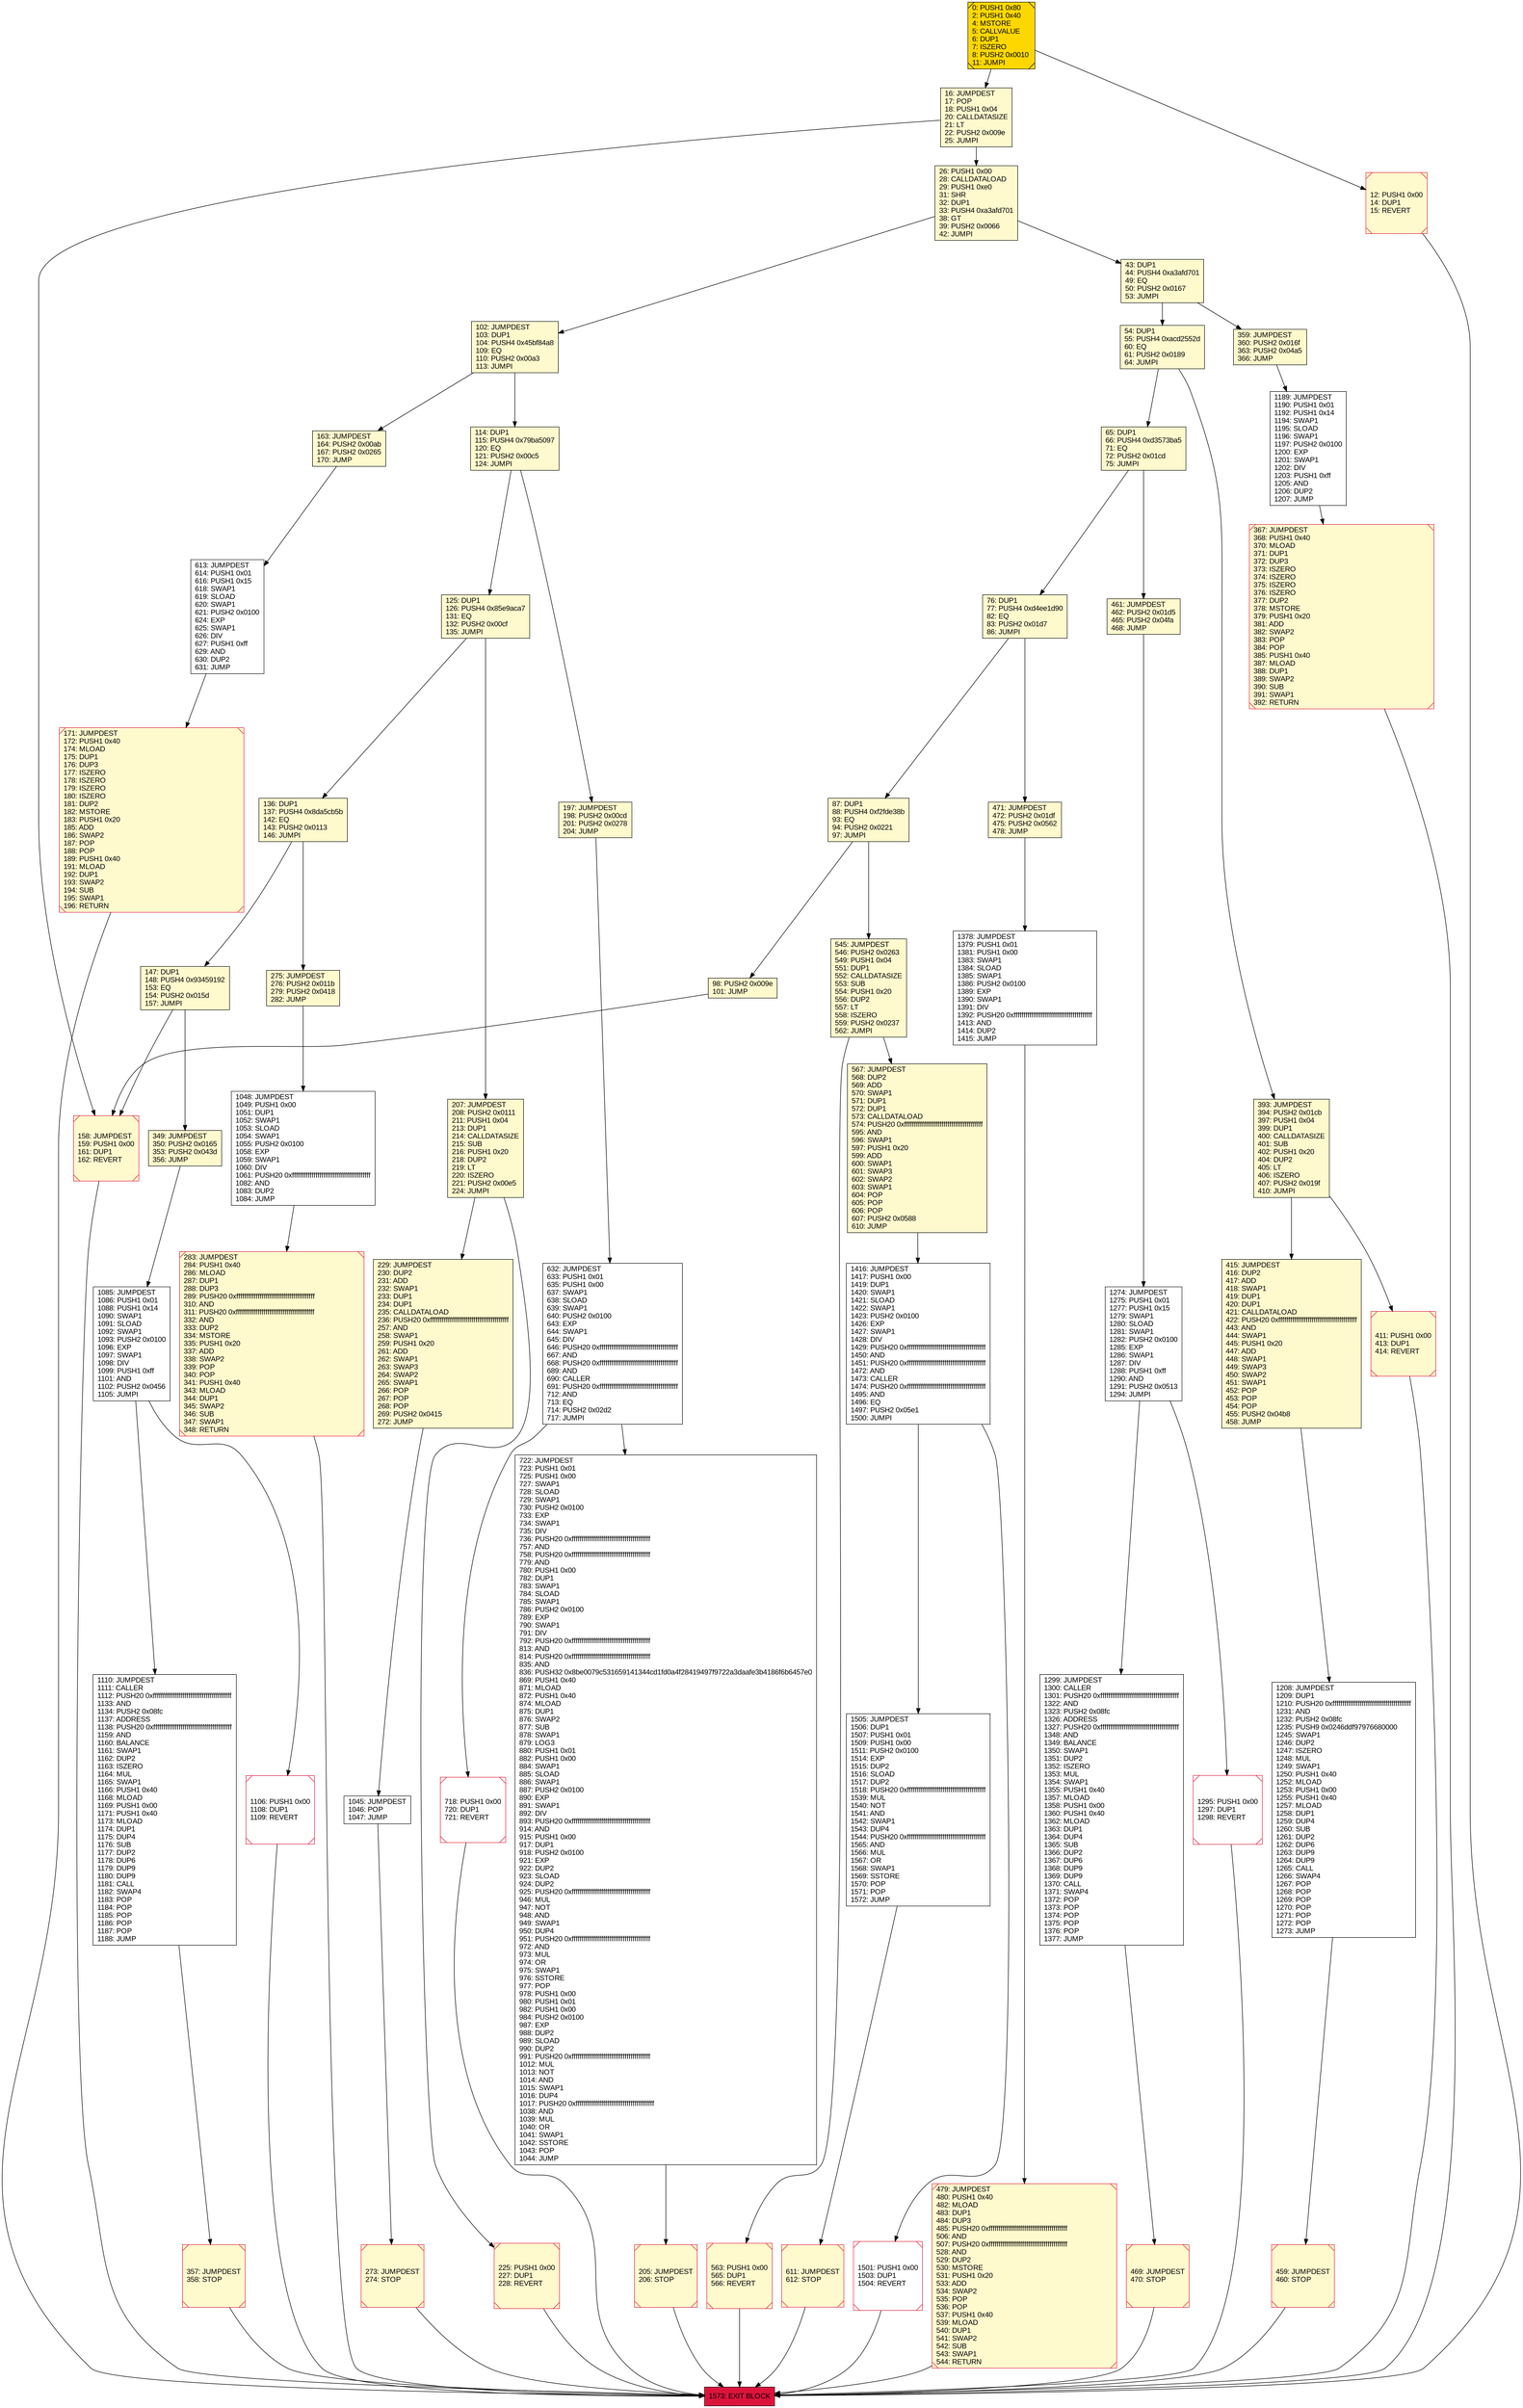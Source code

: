 digraph G {
bgcolor=transparent rankdir=UD;
node [shape=box style=filled color=black fillcolor=white fontname=arial fontcolor=black];
26 [label="26: PUSH1 0x00\l28: CALLDATALOAD\l29: PUSH1 0xe0\l31: SHR\l32: DUP1\l33: PUSH4 0xa3afd701\l38: GT\l39: PUSH2 0x0066\l42: JUMPI\l" fillcolor=lemonchiffon ];
359 [label="359: JUMPDEST\l360: PUSH2 0x016f\l363: PUSH2 0x04a5\l366: JUMP\l" fillcolor=lemonchiffon ];
273 [label="273: JUMPDEST\l274: STOP\l" fillcolor=lemonchiffon shape=Msquare color=crimson ];
479 [label="479: JUMPDEST\l480: PUSH1 0x40\l482: MLOAD\l483: DUP1\l484: DUP3\l485: PUSH20 0xffffffffffffffffffffffffffffffffffffffff\l506: AND\l507: PUSH20 0xffffffffffffffffffffffffffffffffffffffff\l528: AND\l529: DUP2\l530: MSTORE\l531: PUSH1 0x20\l533: ADD\l534: SWAP2\l535: POP\l536: POP\l537: PUSH1 0x40\l539: MLOAD\l540: DUP1\l541: SWAP2\l542: SUB\l543: SWAP1\l544: RETURN\l" fillcolor=lemonchiffon shape=Msquare color=crimson ];
1299 [label="1299: JUMPDEST\l1300: CALLER\l1301: PUSH20 0xffffffffffffffffffffffffffffffffffffffff\l1322: AND\l1323: PUSH2 0x08fc\l1326: ADDRESS\l1327: PUSH20 0xffffffffffffffffffffffffffffffffffffffff\l1348: AND\l1349: BALANCE\l1350: SWAP1\l1351: DUP2\l1352: ISZERO\l1353: MUL\l1354: SWAP1\l1355: PUSH1 0x40\l1357: MLOAD\l1358: PUSH1 0x00\l1360: PUSH1 0x40\l1362: MLOAD\l1363: DUP1\l1364: DUP4\l1365: SUB\l1366: DUP2\l1367: DUP6\l1368: DUP9\l1369: DUP9\l1370: CALL\l1371: SWAP4\l1372: POP\l1373: POP\l1374: POP\l1375: POP\l1376: POP\l1377: JUMP\l" ];
632 [label="632: JUMPDEST\l633: PUSH1 0x01\l635: PUSH1 0x00\l637: SWAP1\l638: SLOAD\l639: SWAP1\l640: PUSH2 0x0100\l643: EXP\l644: SWAP1\l645: DIV\l646: PUSH20 0xffffffffffffffffffffffffffffffffffffffff\l667: AND\l668: PUSH20 0xffffffffffffffffffffffffffffffffffffffff\l689: AND\l690: CALLER\l691: PUSH20 0xffffffffffffffffffffffffffffffffffffffff\l712: AND\l713: EQ\l714: PUSH2 0x02d2\l717: JUMPI\l" ];
563 [label="563: PUSH1 0x00\l565: DUP1\l566: REVERT\l" fillcolor=lemonchiffon shape=Msquare color=crimson ];
171 [label="171: JUMPDEST\l172: PUSH1 0x40\l174: MLOAD\l175: DUP1\l176: DUP3\l177: ISZERO\l178: ISZERO\l179: ISZERO\l180: ISZERO\l181: DUP2\l182: MSTORE\l183: PUSH1 0x20\l185: ADD\l186: SWAP2\l187: POP\l188: POP\l189: PUSH1 0x40\l191: MLOAD\l192: DUP1\l193: SWAP2\l194: SUB\l195: SWAP1\l196: RETURN\l" fillcolor=lemonchiffon shape=Msquare color=crimson ];
0 [label="0: PUSH1 0x80\l2: PUSH1 0x40\l4: MSTORE\l5: CALLVALUE\l6: DUP1\l7: ISZERO\l8: PUSH2 0x0010\l11: JUMPI\l" fillcolor=lemonchiffon shape=Msquare fillcolor=gold ];
197 [label="197: JUMPDEST\l198: PUSH2 0x00cd\l201: PUSH2 0x0278\l204: JUMP\l" fillcolor=lemonchiffon ];
393 [label="393: JUMPDEST\l394: PUSH2 0x01cb\l397: PUSH1 0x04\l399: DUP1\l400: CALLDATASIZE\l401: SUB\l402: PUSH1 0x20\l404: DUP2\l405: LT\l406: ISZERO\l407: PUSH2 0x019f\l410: JUMPI\l" fillcolor=lemonchiffon ];
158 [label="158: JUMPDEST\l159: PUSH1 0x00\l161: DUP1\l162: REVERT\l" fillcolor=lemonchiffon shape=Msquare color=crimson ];
136 [label="136: DUP1\l137: PUSH4 0x8da5cb5b\l142: EQ\l143: PUSH2 0x0113\l146: JUMPI\l" fillcolor=lemonchiffon ];
87 [label="87: DUP1\l88: PUSH4 0xf2fde38b\l93: EQ\l94: PUSH2 0x0221\l97: JUMPI\l" fillcolor=lemonchiffon ];
275 [label="275: JUMPDEST\l276: PUSH2 0x011b\l279: PUSH2 0x0418\l282: JUMP\l" fillcolor=lemonchiffon ];
229 [label="229: JUMPDEST\l230: DUP2\l231: ADD\l232: SWAP1\l233: DUP1\l234: DUP1\l235: CALLDATALOAD\l236: PUSH20 0xffffffffffffffffffffffffffffffffffffffff\l257: AND\l258: SWAP1\l259: PUSH1 0x20\l261: ADD\l262: SWAP1\l263: SWAP3\l264: SWAP2\l265: SWAP1\l266: POP\l267: POP\l268: POP\l269: PUSH2 0x0415\l272: JUMP\l" fillcolor=lemonchiffon ];
16 [label="16: JUMPDEST\l17: POP\l18: PUSH1 0x04\l20: CALLDATASIZE\l21: LT\l22: PUSH2 0x009e\l25: JUMPI\l" fillcolor=lemonchiffon ];
1573 [label="1573: EXIT BLOCK\l" fillcolor=crimson ];
545 [label="545: JUMPDEST\l546: PUSH2 0x0263\l549: PUSH1 0x04\l551: DUP1\l552: CALLDATASIZE\l553: SUB\l554: PUSH1 0x20\l556: DUP2\l557: LT\l558: ISZERO\l559: PUSH2 0x0237\l562: JUMPI\l" fillcolor=lemonchiffon ];
567 [label="567: JUMPDEST\l568: DUP2\l569: ADD\l570: SWAP1\l571: DUP1\l572: DUP1\l573: CALLDATALOAD\l574: PUSH20 0xffffffffffffffffffffffffffffffffffffffff\l595: AND\l596: SWAP1\l597: PUSH1 0x20\l599: ADD\l600: SWAP1\l601: SWAP3\l602: SWAP2\l603: SWAP1\l604: POP\l605: POP\l606: POP\l607: PUSH2 0x0588\l610: JUMP\l" fillcolor=lemonchiffon ];
471 [label="471: JUMPDEST\l472: PUSH2 0x01df\l475: PUSH2 0x0562\l478: JUMP\l" fillcolor=lemonchiffon ];
613 [label="613: JUMPDEST\l614: PUSH1 0x01\l616: PUSH1 0x15\l618: SWAP1\l619: SLOAD\l620: SWAP1\l621: PUSH2 0x0100\l624: EXP\l625: SWAP1\l626: DIV\l627: PUSH1 0xff\l629: AND\l630: DUP2\l631: JUMP\l" ];
12 [label="12: PUSH1 0x00\l14: DUP1\l15: REVERT\l" fillcolor=lemonchiffon shape=Msquare color=crimson ];
1048 [label="1048: JUMPDEST\l1049: PUSH1 0x00\l1051: DUP1\l1052: SWAP1\l1053: SLOAD\l1054: SWAP1\l1055: PUSH2 0x0100\l1058: EXP\l1059: SWAP1\l1060: DIV\l1061: PUSH20 0xffffffffffffffffffffffffffffffffffffffff\l1082: AND\l1083: DUP2\l1084: JUMP\l" ];
1295 [label="1295: PUSH1 0x00\l1297: DUP1\l1298: REVERT\l" shape=Msquare color=crimson ];
1045 [label="1045: JUMPDEST\l1046: POP\l1047: JUMP\l" ];
98 [label="98: PUSH2 0x009e\l101: JUMP\l" fillcolor=lemonchiffon ];
1085 [label="1085: JUMPDEST\l1086: PUSH1 0x01\l1088: PUSH1 0x14\l1090: SWAP1\l1091: SLOAD\l1092: SWAP1\l1093: PUSH2 0x0100\l1096: EXP\l1097: SWAP1\l1098: DIV\l1099: PUSH1 0xff\l1101: AND\l1102: PUSH2 0x0456\l1105: JUMPI\l" ];
207 [label="207: JUMPDEST\l208: PUSH2 0x0111\l211: PUSH1 0x04\l213: DUP1\l214: CALLDATASIZE\l215: SUB\l216: PUSH1 0x20\l218: DUP2\l219: LT\l220: ISZERO\l221: PUSH2 0x00e5\l224: JUMPI\l" fillcolor=lemonchiffon ];
411 [label="411: PUSH1 0x00\l413: DUP1\l414: REVERT\l" fillcolor=lemonchiffon shape=Msquare color=crimson ];
1189 [label="1189: JUMPDEST\l1190: PUSH1 0x01\l1192: PUSH1 0x14\l1194: SWAP1\l1195: SLOAD\l1196: SWAP1\l1197: PUSH2 0x0100\l1200: EXP\l1201: SWAP1\l1202: DIV\l1203: PUSH1 0xff\l1205: AND\l1206: DUP2\l1207: JUMP\l" ];
461 [label="461: JUMPDEST\l462: PUSH2 0x01d5\l465: PUSH2 0x04fa\l468: JUMP\l" fillcolor=lemonchiffon ];
163 [label="163: JUMPDEST\l164: PUSH2 0x00ab\l167: PUSH2 0x0265\l170: JUMP\l" fillcolor=lemonchiffon ];
415 [label="415: JUMPDEST\l416: DUP2\l417: ADD\l418: SWAP1\l419: DUP1\l420: DUP1\l421: CALLDATALOAD\l422: PUSH20 0xffffffffffffffffffffffffffffffffffffffff\l443: AND\l444: SWAP1\l445: PUSH1 0x20\l447: ADD\l448: SWAP1\l449: SWAP3\l450: SWAP2\l451: SWAP1\l452: POP\l453: POP\l454: POP\l455: PUSH2 0x04b8\l458: JUMP\l" fillcolor=lemonchiffon ];
225 [label="225: PUSH1 0x00\l227: DUP1\l228: REVERT\l" fillcolor=lemonchiffon shape=Msquare color=crimson ];
469 [label="469: JUMPDEST\l470: STOP\l" fillcolor=lemonchiffon shape=Msquare color=crimson ];
283 [label="283: JUMPDEST\l284: PUSH1 0x40\l286: MLOAD\l287: DUP1\l288: DUP3\l289: PUSH20 0xffffffffffffffffffffffffffffffffffffffff\l310: AND\l311: PUSH20 0xffffffffffffffffffffffffffffffffffffffff\l332: AND\l333: DUP2\l334: MSTORE\l335: PUSH1 0x20\l337: ADD\l338: SWAP2\l339: POP\l340: POP\l341: PUSH1 0x40\l343: MLOAD\l344: DUP1\l345: SWAP2\l346: SUB\l347: SWAP1\l348: RETURN\l" fillcolor=lemonchiffon shape=Msquare color=crimson ];
1110 [label="1110: JUMPDEST\l1111: CALLER\l1112: PUSH20 0xffffffffffffffffffffffffffffffffffffffff\l1133: AND\l1134: PUSH2 0x08fc\l1137: ADDRESS\l1138: PUSH20 0xffffffffffffffffffffffffffffffffffffffff\l1159: AND\l1160: BALANCE\l1161: SWAP1\l1162: DUP2\l1163: ISZERO\l1164: MUL\l1165: SWAP1\l1166: PUSH1 0x40\l1168: MLOAD\l1169: PUSH1 0x00\l1171: PUSH1 0x40\l1173: MLOAD\l1174: DUP1\l1175: DUP4\l1176: SUB\l1177: DUP2\l1178: DUP6\l1179: DUP9\l1180: DUP9\l1181: CALL\l1182: SWAP4\l1183: POP\l1184: POP\l1185: POP\l1186: POP\l1187: POP\l1188: JUMP\l" ];
1208 [label="1208: JUMPDEST\l1209: DUP1\l1210: PUSH20 0xffffffffffffffffffffffffffffffffffffffff\l1231: AND\l1232: PUSH2 0x08fc\l1235: PUSH9 0x0246ddf97976680000\l1245: SWAP1\l1246: DUP2\l1247: ISZERO\l1248: MUL\l1249: SWAP1\l1250: PUSH1 0x40\l1252: MLOAD\l1253: PUSH1 0x00\l1255: PUSH1 0x40\l1257: MLOAD\l1258: DUP1\l1259: DUP4\l1260: SUB\l1261: DUP2\l1262: DUP6\l1263: DUP9\l1264: DUP9\l1265: CALL\l1266: SWAP4\l1267: POP\l1268: POP\l1269: POP\l1270: POP\l1271: POP\l1272: POP\l1273: JUMP\l" ];
147 [label="147: DUP1\l148: PUSH4 0x93459192\l153: EQ\l154: PUSH2 0x015d\l157: JUMPI\l" fillcolor=lemonchiffon ];
54 [label="54: DUP1\l55: PUSH4 0xacd2552d\l60: EQ\l61: PUSH2 0x0189\l64: JUMPI\l" fillcolor=lemonchiffon ];
76 [label="76: DUP1\l77: PUSH4 0xd4ee1d90\l82: EQ\l83: PUSH2 0x01d7\l86: JUMPI\l" fillcolor=lemonchiffon ];
102 [label="102: JUMPDEST\l103: DUP1\l104: PUSH4 0x45bf84a8\l109: EQ\l110: PUSH2 0x00a3\l113: JUMPI\l" fillcolor=lemonchiffon ];
1274 [label="1274: JUMPDEST\l1275: PUSH1 0x01\l1277: PUSH1 0x15\l1279: SWAP1\l1280: SLOAD\l1281: SWAP1\l1282: PUSH2 0x0100\l1285: EXP\l1286: SWAP1\l1287: DIV\l1288: PUSH1 0xff\l1290: AND\l1291: PUSH2 0x0513\l1294: JUMPI\l" ];
722 [label="722: JUMPDEST\l723: PUSH1 0x01\l725: PUSH1 0x00\l727: SWAP1\l728: SLOAD\l729: SWAP1\l730: PUSH2 0x0100\l733: EXP\l734: SWAP1\l735: DIV\l736: PUSH20 0xffffffffffffffffffffffffffffffffffffffff\l757: AND\l758: PUSH20 0xffffffffffffffffffffffffffffffffffffffff\l779: AND\l780: PUSH1 0x00\l782: DUP1\l783: SWAP1\l784: SLOAD\l785: SWAP1\l786: PUSH2 0x0100\l789: EXP\l790: SWAP1\l791: DIV\l792: PUSH20 0xffffffffffffffffffffffffffffffffffffffff\l813: AND\l814: PUSH20 0xffffffffffffffffffffffffffffffffffffffff\l835: AND\l836: PUSH32 0x8be0079c531659141344cd1fd0a4f28419497f9722a3daafe3b4186f6b6457e0\l869: PUSH1 0x40\l871: MLOAD\l872: PUSH1 0x40\l874: MLOAD\l875: DUP1\l876: SWAP2\l877: SUB\l878: SWAP1\l879: LOG3\l880: PUSH1 0x01\l882: PUSH1 0x00\l884: SWAP1\l885: SLOAD\l886: SWAP1\l887: PUSH2 0x0100\l890: EXP\l891: SWAP1\l892: DIV\l893: PUSH20 0xffffffffffffffffffffffffffffffffffffffff\l914: AND\l915: PUSH1 0x00\l917: DUP1\l918: PUSH2 0x0100\l921: EXP\l922: DUP2\l923: SLOAD\l924: DUP2\l925: PUSH20 0xffffffffffffffffffffffffffffffffffffffff\l946: MUL\l947: NOT\l948: AND\l949: SWAP1\l950: DUP4\l951: PUSH20 0xffffffffffffffffffffffffffffffffffffffff\l972: AND\l973: MUL\l974: OR\l975: SWAP1\l976: SSTORE\l977: POP\l978: PUSH1 0x00\l980: PUSH1 0x01\l982: PUSH1 0x00\l984: PUSH2 0x0100\l987: EXP\l988: DUP2\l989: SLOAD\l990: DUP2\l991: PUSH20 0xffffffffffffffffffffffffffffffffffffffff\l1012: MUL\l1013: NOT\l1014: AND\l1015: SWAP1\l1016: DUP4\l1017: PUSH20 0xffffffffffffffffffffffffffffffffffffffff\l1038: AND\l1039: MUL\l1040: OR\l1041: SWAP1\l1042: SSTORE\l1043: POP\l1044: JUMP\l" ];
367 [label="367: JUMPDEST\l368: PUSH1 0x40\l370: MLOAD\l371: DUP1\l372: DUP3\l373: ISZERO\l374: ISZERO\l375: ISZERO\l376: ISZERO\l377: DUP2\l378: MSTORE\l379: PUSH1 0x20\l381: ADD\l382: SWAP2\l383: POP\l384: POP\l385: PUSH1 0x40\l387: MLOAD\l388: DUP1\l389: SWAP2\l390: SUB\l391: SWAP1\l392: RETURN\l" fillcolor=lemonchiffon shape=Msquare color=crimson ];
1416 [label="1416: JUMPDEST\l1417: PUSH1 0x00\l1419: DUP1\l1420: SWAP1\l1421: SLOAD\l1422: SWAP1\l1423: PUSH2 0x0100\l1426: EXP\l1427: SWAP1\l1428: DIV\l1429: PUSH20 0xffffffffffffffffffffffffffffffffffffffff\l1450: AND\l1451: PUSH20 0xffffffffffffffffffffffffffffffffffffffff\l1472: AND\l1473: CALLER\l1474: PUSH20 0xffffffffffffffffffffffffffffffffffffffff\l1495: AND\l1496: EQ\l1497: PUSH2 0x05e1\l1500: JUMPI\l" ];
205 [label="205: JUMPDEST\l206: STOP\l" fillcolor=lemonchiffon shape=Msquare color=crimson ];
349 [label="349: JUMPDEST\l350: PUSH2 0x0165\l353: PUSH2 0x043d\l356: JUMP\l" fillcolor=lemonchiffon ];
459 [label="459: JUMPDEST\l460: STOP\l" fillcolor=lemonchiffon shape=Msquare color=crimson ];
43 [label="43: DUP1\l44: PUSH4 0xa3afd701\l49: EQ\l50: PUSH2 0x0167\l53: JUMPI\l" fillcolor=lemonchiffon ];
1505 [label="1505: JUMPDEST\l1506: DUP1\l1507: PUSH1 0x01\l1509: PUSH1 0x00\l1511: PUSH2 0x0100\l1514: EXP\l1515: DUP2\l1516: SLOAD\l1517: DUP2\l1518: PUSH20 0xffffffffffffffffffffffffffffffffffffffff\l1539: MUL\l1540: NOT\l1541: AND\l1542: SWAP1\l1543: DUP4\l1544: PUSH20 0xffffffffffffffffffffffffffffffffffffffff\l1565: AND\l1566: MUL\l1567: OR\l1568: SWAP1\l1569: SSTORE\l1570: POP\l1571: POP\l1572: JUMP\l" ];
114 [label="114: DUP1\l115: PUSH4 0x79ba5097\l120: EQ\l121: PUSH2 0x00c5\l124: JUMPI\l" fillcolor=lemonchiffon ];
718 [label="718: PUSH1 0x00\l720: DUP1\l721: REVERT\l" shape=Msquare color=crimson ];
357 [label="357: JUMPDEST\l358: STOP\l" fillcolor=lemonchiffon shape=Msquare color=crimson ];
1106 [label="1106: PUSH1 0x00\l1108: DUP1\l1109: REVERT\l" shape=Msquare color=crimson ];
65 [label="65: DUP1\l66: PUSH4 0xd3573ba5\l71: EQ\l72: PUSH2 0x01cd\l75: JUMPI\l" fillcolor=lemonchiffon ];
611 [label="611: JUMPDEST\l612: STOP\l" fillcolor=lemonchiffon shape=Msquare color=crimson ];
125 [label="125: DUP1\l126: PUSH4 0x85e9aca7\l131: EQ\l132: PUSH2 0x00cf\l135: JUMPI\l" fillcolor=lemonchiffon ];
1501 [label="1501: PUSH1 0x00\l1503: DUP1\l1504: REVERT\l" shape=Msquare color=crimson ];
1378 [label="1378: JUMPDEST\l1379: PUSH1 0x01\l1381: PUSH1 0x00\l1383: SWAP1\l1384: SLOAD\l1385: SWAP1\l1386: PUSH2 0x0100\l1389: EXP\l1390: SWAP1\l1391: DIV\l1392: PUSH20 0xffffffffffffffffffffffffffffffffffffffff\l1413: AND\l1414: DUP2\l1415: JUMP\l" ];
545 -> 567;
87 -> 545;
12 -> 1573;
197 -> 632;
722 -> 205;
1295 -> 1573;
275 -> 1048;
147 -> 349;
163 -> 613;
229 -> 1045;
87 -> 98;
1208 -> 459;
1505 -> 611;
207 -> 229;
114 -> 125;
411 -> 1573;
273 -> 1573;
393 -> 411;
16 -> 26;
393 -> 415;
54 -> 65;
65 -> 76;
98 -> 158;
479 -> 1573;
1416 -> 1501;
1416 -> 1505;
43 -> 54;
171 -> 1573;
0 -> 12;
102 -> 114;
545 -> 563;
563 -> 1573;
1045 -> 273;
16 -> 158;
359 -> 1189;
1110 -> 357;
0 -> 16;
613 -> 171;
158 -> 1573;
136 -> 275;
632 -> 722;
125 -> 207;
1085 -> 1106;
54 -> 393;
718 -> 1573;
65 -> 461;
1299 -> 469;
136 -> 147;
26 -> 102;
611 -> 1573;
147 -> 158;
357 -> 1573;
471 -> 1378;
1106 -> 1573;
1501 -> 1573;
1274 -> 1299;
43 -> 359;
26 -> 43;
125 -> 136;
469 -> 1573;
225 -> 1573;
1048 -> 283;
1189 -> 367;
349 -> 1085;
102 -> 163;
283 -> 1573;
461 -> 1274;
76 -> 87;
567 -> 1416;
1378 -> 479;
415 -> 1208;
367 -> 1573;
207 -> 225;
76 -> 471;
459 -> 1573;
205 -> 1573;
1085 -> 1110;
1274 -> 1295;
114 -> 197;
632 -> 718;
}